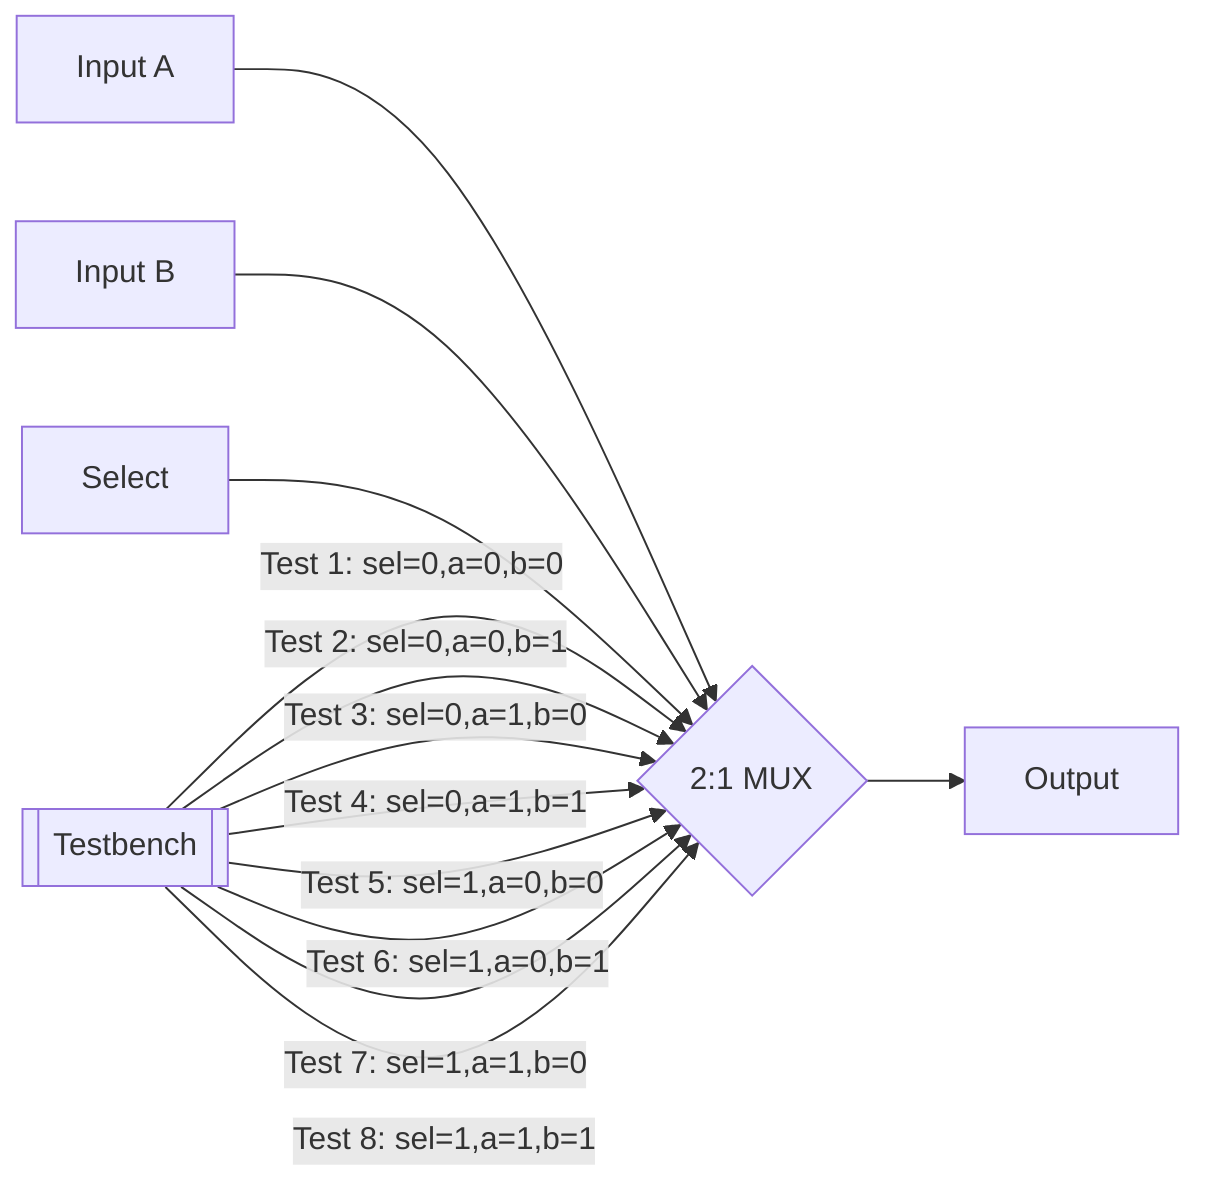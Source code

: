 graph LR
    A[Input A] --> MUX{2:1 MUX}
    B[Input B] --> MUX
    SEL[Select] --> MUX
    MUX --> OUT[Output]
    TB[[Testbench]]
    TB --"Test 1: sel=0,a=0,b=0"--> MUX
    TB --"Test 2: sel=0,a=0,b=1"--> MUX
    TB --"Test 3: sel=0,a=1,b=0"--> MUX
    TB --"Test 4: sel=0,a=1,b=1"--> MUX
    TB --"Test 5: sel=1,a=0,b=0"--> MUX
    TB --"Test 6: sel=1,a=0,b=1"--> MUX
    TB --"Test 7: sel=1,a=1,b=0"--> MUX
    TB --"Test 8: sel=1,a=1,b=1"--> MUX
